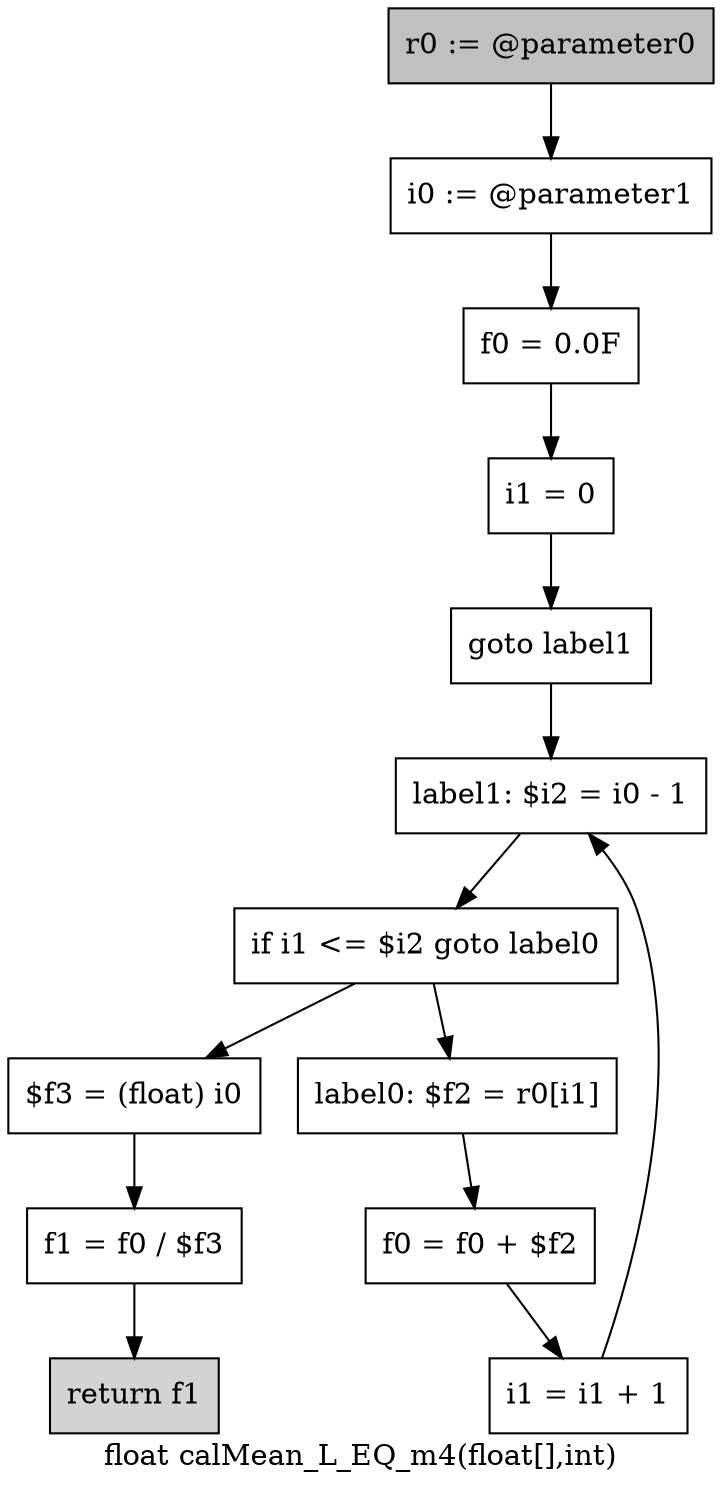digraph "float calMean_L_EQ_m4(float[],int)" {
    label="float calMean_L_EQ_m4(float[],int)";
    node [shape=box];
    "0" [style=filled,fillcolor=gray,label="r0 := @parameter0",];
    "1" [label="i0 := @parameter1",];
    "0"->"1";
    "2" [label="f0 = 0.0F",];
    "1"->"2";
    "3" [label="i1 = 0",];
    "2"->"3";
    "4" [label="goto label1",];
    "3"->"4";
    "8" [label="label1: $i2 = i0 - 1",];
    "4"->"8";
    "5" [label="label0: $f2 = r0[i1]",];
    "6" [label="f0 = f0 + $f2",];
    "5"->"6";
    "7" [label="i1 = i1 + 1",];
    "6"->"7";
    "7"->"8";
    "9" [label="if i1 <= $i2 goto label0",];
    "8"->"9";
    "9"->"5";
    "10" [label="$f3 = (float) i0",];
    "9"->"10";
    "11" [label="f1 = f0 / $f3",];
    "10"->"11";
    "12" [style=filled,fillcolor=lightgray,label="return f1",];
    "11"->"12";
}
